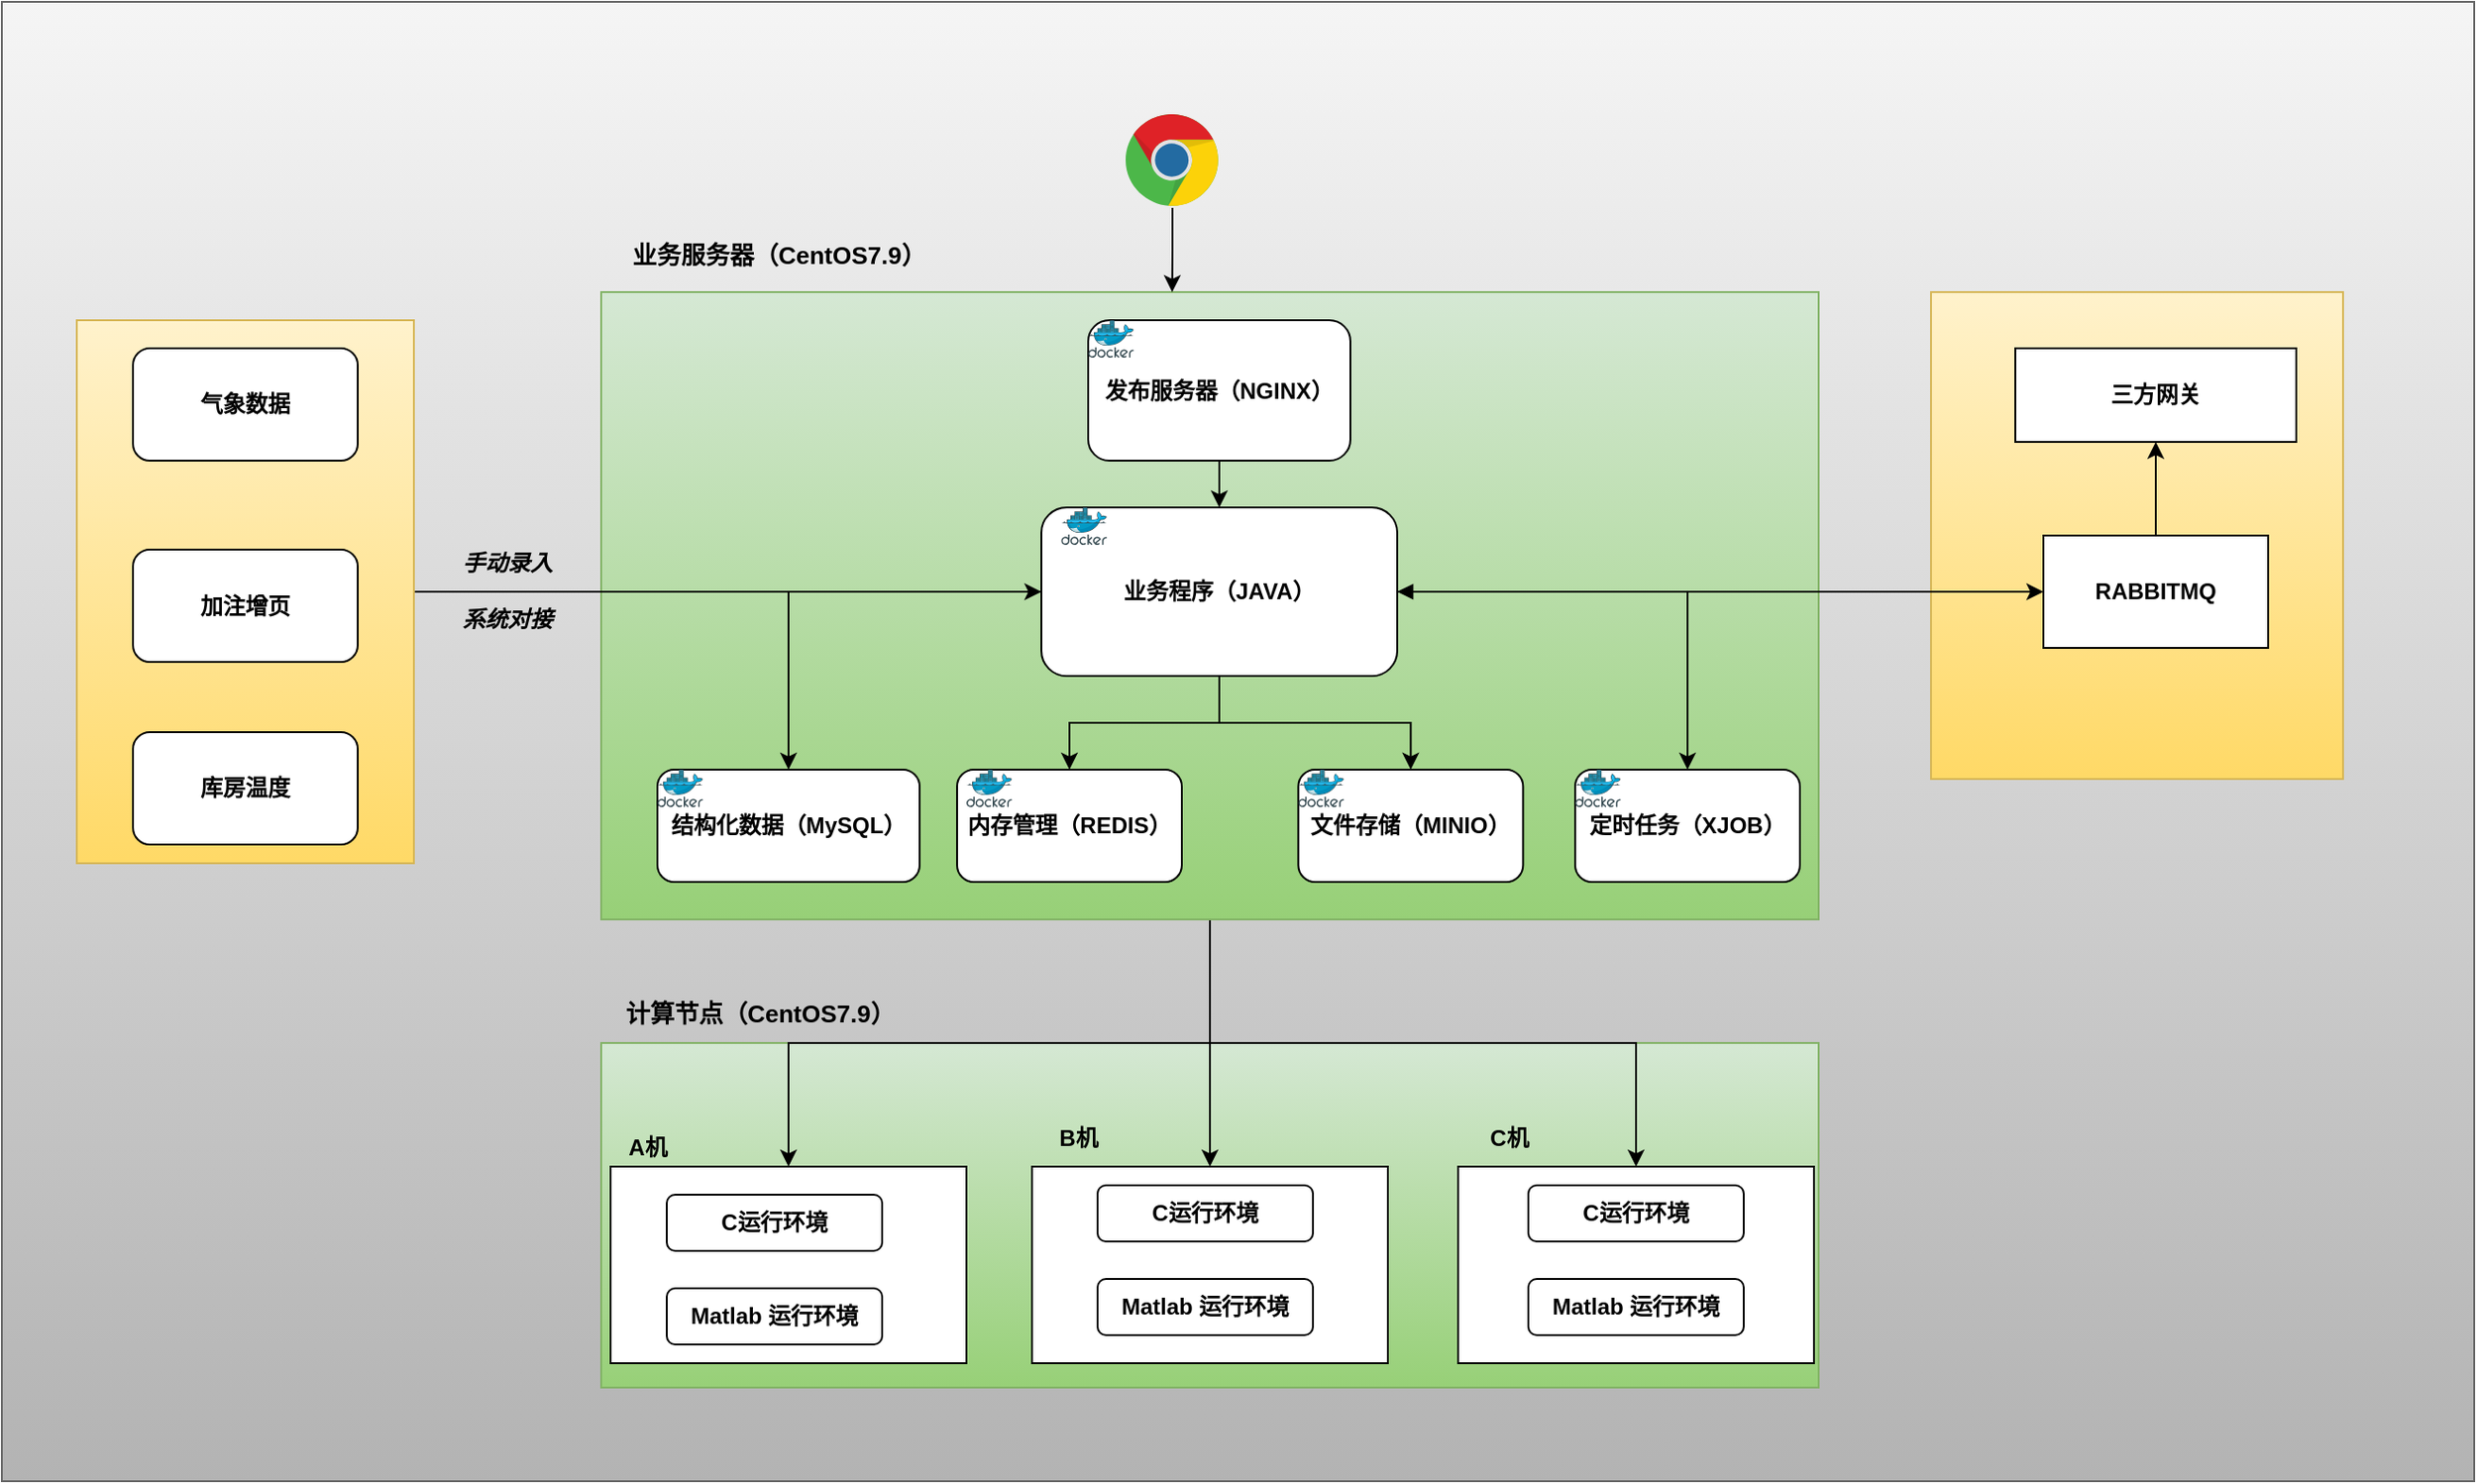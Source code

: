 <mxfile version="24.4.4" type="github">
  <diagram name="第 1 页" id="W5Wc3xfpr3VdIwrCJjXk">
    <mxGraphModel dx="2261" dy="779" grid="1" gridSize="10" guides="1" tooltips="1" connect="1" arrows="1" fold="1" page="1" pageScale="1" pageWidth="827" pageHeight="1169" math="0" shadow="0">
      <root>
        <mxCell id="0" />
        <mxCell id="1" parent="0" />
        <mxCell id="zvQz8MGQaPYygYlWFjFh-71" value="" style="rounded=0;whiteSpace=wrap;html=1;fillColor=#f5f5f5;strokeColor=#666666;gradientColor=#b3b3b3;" vertex="1" parent="1">
          <mxGeometry x="-410" y="50" width="1320" height="790" as="geometry" />
        </mxCell>
        <mxCell id="zvQz8MGQaPYygYlWFjFh-60" value="" style="rounded=0;whiteSpace=wrap;html=1;fillColor=#d5e8d4;strokeColor=#82b366;gradientColor=#97d077;" vertex="1" parent="1">
          <mxGeometry x="-90" y="606" width="650" height="184" as="geometry" />
        </mxCell>
        <mxCell id="zvQz8MGQaPYygYlWFjFh-53" value="" style="rounded=0;whiteSpace=wrap;html=1;fillColor=#fff2cc;strokeColor=#d6b656;gradientColor=#ffd966;" vertex="1" parent="1">
          <mxGeometry x="620" y="205" width="220" height="260" as="geometry" />
        </mxCell>
        <mxCell id="zvQz8MGQaPYygYlWFjFh-48" style="edgeStyle=orthogonalEdgeStyle;rounded=0;orthogonalLoop=1;jettySize=auto;html=1;entryX=0.5;entryY=0;entryDx=0;entryDy=0;" edge="1" parent="1" source="zvQz8MGQaPYygYlWFjFh-3" target="zvQz8MGQaPYygYlWFjFh-39">
          <mxGeometry relative="1" as="geometry" />
        </mxCell>
        <mxCell id="zvQz8MGQaPYygYlWFjFh-49" style="edgeStyle=orthogonalEdgeStyle;rounded=0;orthogonalLoop=1;jettySize=auto;html=1;" edge="1" parent="1" source="zvQz8MGQaPYygYlWFjFh-3" target="zvQz8MGQaPYygYlWFjFh-43">
          <mxGeometry relative="1" as="geometry" />
        </mxCell>
        <mxCell id="zvQz8MGQaPYygYlWFjFh-59" style="edgeStyle=orthogonalEdgeStyle;rounded=0;orthogonalLoop=1;jettySize=auto;html=1;entryX=0.5;entryY=0;entryDx=0;entryDy=0;" edge="1" parent="1" source="zvQz8MGQaPYygYlWFjFh-3" target="zvQz8MGQaPYygYlWFjFh-34">
          <mxGeometry relative="1" as="geometry" />
        </mxCell>
        <mxCell id="zvQz8MGQaPYygYlWFjFh-3" value="" style="rounded=0;whiteSpace=wrap;html=1;fillColor=#d5e8d4;strokeColor=#82b366;gradientColor=#97d077;" vertex="1" parent="1">
          <mxGeometry x="-90" y="205" width="650" height="335" as="geometry" />
        </mxCell>
        <mxCell id="zvQz8MGQaPYygYlWFjFh-1" value="" style="dashed=0;outlineConnect=0;html=1;align=center;labelPosition=center;verticalLabelPosition=bottom;verticalAlign=top;shape=mxgraph.weblogos.chrome" vertex="1" parent="1">
          <mxGeometry x="190" y="110" width="50" height="50" as="geometry" />
        </mxCell>
        <mxCell id="zvQz8MGQaPYygYlWFjFh-4" value="业务服务器（CentOS7.9）" style="text;html=1;align=center;verticalAlign=middle;whiteSpace=wrap;rounded=0;fontStyle=1;fontSize=13;" vertex="1" parent="1">
          <mxGeometry x="-80" y="170" width="170" height="30" as="geometry" />
        </mxCell>
        <mxCell id="zvQz8MGQaPYygYlWFjFh-29" style="edgeStyle=orthogonalEdgeStyle;rounded=0;orthogonalLoop=1;jettySize=auto;html=1;" edge="1" parent="1" source="zvQz8MGQaPYygYlWFjFh-5" target="zvQz8MGQaPYygYlWFjFh-6">
          <mxGeometry relative="1" as="geometry" />
        </mxCell>
        <mxCell id="zvQz8MGQaPYygYlWFjFh-5" value="发布服务器（NGINX）" style="rounded=1;whiteSpace=wrap;html=1;fontStyle=1" vertex="1" parent="1">
          <mxGeometry x="170" y="220" width="140" height="75" as="geometry" />
        </mxCell>
        <mxCell id="zvQz8MGQaPYygYlWFjFh-30" style="edgeStyle=orthogonalEdgeStyle;rounded=0;orthogonalLoop=1;jettySize=auto;html=1;" edge="1" parent="1" source="zvQz8MGQaPYygYlWFjFh-6" target="zvQz8MGQaPYygYlWFjFh-9">
          <mxGeometry relative="1" as="geometry" />
        </mxCell>
        <mxCell id="zvQz8MGQaPYygYlWFjFh-31" style="edgeStyle=orthogonalEdgeStyle;rounded=0;orthogonalLoop=1;jettySize=auto;html=1;" edge="1" parent="1" source="zvQz8MGQaPYygYlWFjFh-6" target="zvQz8MGQaPYygYlWFjFh-12">
          <mxGeometry relative="1" as="geometry" />
        </mxCell>
        <mxCell id="zvQz8MGQaPYygYlWFjFh-32" style="edgeStyle=orthogonalEdgeStyle;rounded=0;orthogonalLoop=1;jettySize=auto;html=1;" edge="1" parent="1" source="zvQz8MGQaPYygYlWFjFh-6" target="zvQz8MGQaPYygYlWFjFh-14">
          <mxGeometry relative="1" as="geometry" />
        </mxCell>
        <mxCell id="zvQz8MGQaPYygYlWFjFh-33" style="edgeStyle=orthogonalEdgeStyle;rounded=0;orthogonalLoop=1;jettySize=auto;html=1;entryX=0.5;entryY=0;entryDx=0;entryDy=0;" edge="1" parent="1" source="zvQz8MGQaPYygYlWFjFh-6" target="zvQz8MGQaPYygYlWFjFh-22">
          <mxGeometry relative="1" as="geometry" />
        </mxCell>
        <mxCell id="zvQz8MGQaPYygYlWFjFh-55" style="edgeStyle=orthogonalEdgeStyle;rounded=0;orthogonalLoop=1;jettySize=auto;html=1;startArrow=block;startFill=1;" edge="1" parent="1" source="zvQz8MGQaPYygYlWFjFh-6" target="zvQz8MGQaPYygYlWFjFh-52">
          <mxGeometry relative="1" as="geometry" />
        </mxCell>
        <mxCell id="zvQz8MGQaPYygYlWFjFh-6" value="业务程序（JAVA）" style="rounded=1;whiteSpace=wrap;html=1;fontStyle=1" vertex="1" parent="1">
          <mxGeometry x="145" y="320" width="190" height="90" as="geometry" />
        </mxCell>
        <mxCell id="zvQz8MGQaPYygYlWFjFh-7" value="" style="image;sketch=0;aspect=fixed;html=1;points=[];align=center;fontSize=12;image=img/lib/mscae/Docker.svg;" vertex="1" parent="1">
          <mxGeometry x="170" y="220" width="24.39" height="20" as="geometry" />
        </mxCell>
        <mxCell id="zvQz8MGQaPYygYlWFjFh-8" value="" style="image;sketch=0;aspect=fixed;html=1;points=[];align=center;fontSize=12;image=img/lib/mscae/Docker.svg;" vertex="1" parent="1">
          <mxGeometry x="155.61" y="320" width="24.39" height="20" as="geometry" />
        </mxCell>
        <mxCell id="zvQz8MGQaPYygYlWFjFh-9" value="结构化数据（MySQL）" style="rounded=1;whiteSpace=wrap;html=1;fontStyle=1" vertex="1" parent="1">
          <mxGeometry x="-60" y="460" width="140" height="60" as="geometry" />
        </mxCell>
        <mxCell id="zvQz8MGQaPYygYlWFjFh-12" value="内存管理（REDIS）" style="rounded=1;whiteSpace=wrap;html=1;fontStyle=1" vertex="1" parent="1">
          <mxGeometry x="100" y="460" width="120" height="60" as="geometry" />
        </mxCell>
        <mxCell id="zvQz8MGQaPYygYlWFjFh-14" value="文件存储（MINIO）" style="rounded=1;whiteSpace=wrap;html=1;fontStyle=1" vertex="1" parent="1">
          <mxGeometry x="282.19" y="460" width="120" height="60" as="geometry" />
        </mxCell>
        <mxCell id="zvQz8MGQaPYygYlWFjFh-16" value="" style="image;sketch=0;aspect=fixed;html=1;points=[];align=center;fontSize=12;image=img/lib/mscae/Docker.svg;" vertex="1" parent="1">
          <mxGeometry x="-60" y="460" width="24.39" height="20" as="geometry" />
        </mxCell>
        <mxCell id="zvQz8MGQaPYygYlWFjFh-17" value="" style="image;sketch=0;aspect=fixed;html=1;points=[];align=center;fontSize=12;image=img/lib/mscae/Docker.svg;" vertex="1" parent="1">
          <mxGeometry x="105" y="460" width="24.39" height="20" as="geometry" />
        </mxCell>
        <mxCell id="zvQz8MGQaPYygYlWFjFh-18" value="" style="image;sketch=0;aspect=fixed;html=1;points=[];align=center;fontSize=12;image=img/lib/mscae/Docker.svg;" vertex="1" parent="1">
          <mxGeometry x="282.19" y="460" width="24.39" height="20" as="geometry" />
        </mxCell>
        <mxCell id="zvQz8MGQaPYygYlWFjFh-22" value="定时任务（XJOB）" style="rounded=1;whiteSpace=wrap;html=1;fontStyle=1" vertex="1" parent="1">
          <mxGeometry x="430" y="460" width="120" height="60" as="geometry" />
        </mxCell>
        <mxCell id="zvQz8MGQaPYygYlWFjFh-24" value="" style="image;sketch=0;aspect=fixed;html=1;points=[];align=center;fontSize=12;image=img/lib/mscae/Docker.svg;" vertex="1" parent="1">
          <mxGeometry x="430" y="460" width="24.39" height="20" as="geometry" />
        </mxCell>
        <mxCell id="zvQz8MGQaPYygYlWFjFh-27" style="edgeStyle=orthogonalEdgeStyle;rounded=0;orthogonalLoop=1;jettySize=auto;html=1;entryX=0.469;entryY=0;entryDx=0;entryDy=0;entryPerimeter=0;" edge="1" parent="1" source="zvQz8MGQaPYygYlWFjFh-1" target="zvQz8MGQaPYygYlWFjFh-3">
          <mxGeometry relative="1" as="geometry" />
        </mxCell>
        <mxCell id="zvQz8MGQaPYygYlWFjFh-34" value="" style="rounded=0;whiteSpace=wrap;html=1;" vertex="1" parent="1">
          <mxGeometry x="-85" y="672" width="190" height="105" as="geometry" />
        </mxCell>
        <mxCell id="zvQz8MGQaPYygYlWFjFh-35" value="A机" style="text;html=1;align=center;verticalAlign=middle;whiteSpace=wrap;rounded=0;fontStyle=1" vertex="1" parent="1">
          <mxGeometry x="-90" y="652" width="50" height="20" as="geometry" />
        </mxCell>
        <mxCell id="zvQz8MGQaPYygYlWFjFh-37" value="C运行环境" style="rounded=1;whiteSpace=wrap;html=1;fontStyle=1" vertex="1" parent="1">
          <mxGeometry x="-55" y="687" width="115" height="30" as="geometry" />
        </mxCell>
        <mxCell id="zvQz8MGQaPYygYlWFjFh-38" value="Matlab 运行环境" style="rounded=1;whiteSpace=wrap;html=1;fontStyle=1" vertex="1" parent="1">
          <mxGeometry x="-55" y="737" width="115" height="30" as="geometry" />
        </mxCell>
        <mxCell id="zvQz8MGQaPYygYlWFjFh-39" value="" style="rounded=0;whiteSpace=wrap;html=1;" vertex="1" parent="1">
          <mxGeometry x="140" y="672" width="190" height="105" as="geometry" />
        </mxCell>
        <mxCell id="zvQz8MGQaPYygYlWFjFh-40" value="B机" style="text;html=1;align=center;verticalAlign=middle;whiteSpace=wrap;rounded=0;fontStyle=1" vertex="1" parent="1">
          <mxGeometry x="140" y="647" width="50" height="20" as="geometry" />
        </mxCell>
        <mxCell id="zvQz8MGQaPYygYlWFjFh-41" value="C运行环境" style="rounded=1;whiteSpace=wrap;html=1;fontStyle=1" vertex="1" parent="1">
          <mxGeometry x="175" y="682" width="115" height="30" as="geometry" />
        </mxCell>
        <mxCell id="zvQz8MGQaPYygYlWFjFh-42" value="Matlab 运行环境" style="rounded=1;whiteSpace=wrap;html=1;fontStyle=1" vertex="1" parent="1">
          <mxGeometry x="175" y="732" width="115" height="30" as="geometry" />
        </mxCell>
        <mxCell id="zvQz8MGQaPYygYlWFjFh-43" value="" style="rounded=0;whiteSpace=wrap;html=1;" vertex="1" parent="1">
          <mxGeometry x="367.5" y="672" width="190" height="105" as="geometry" />
        </mxCell>
        <mxCell id="zvQz8MGQaPYygYlWFjFh-44" value="C机" style="text;html=1;align=center;verticalAlign=middle;whiteSpace=wrap;rounded=0;fontStyle=1" vertex="1" parent="1">
          <mxGeometry x="370" y="647" width="50" height="20" as="geometry" />
        </mxCell>
        <mxCell id="zvQz8MGQaPYygYlWFjFh-45" value="C运行环境" style="rounded=1;whiteSpace=wrap;html=1;fontStyle=1" vertex="1" parent="1">
          <mxGeometry x="405" y="682" width="115" height="30" as="geometry" />
        </mxCell>
        <mxCell id="zvQz8MGQaPYygYlWFjFh-46" value="Matlab 运行环境" style="rounded=1;whiteSpace=wrap;html=1;fontStyle=1" vertex="1" parent="1">
          <mxGeometry x="405" y="732" width="115" height="30" as="geometry" />
        </mxCell>
        <mxCell id="zvQz8MGQaPYygYlWFjFh-57" style="edgeStyle=orthogonalEdgeStyle;rounded=0;orthogonalLoop=1;jettySize=auto;html=1;" edge="1" parent="1" source="zvQz8MGQaPYygYlWFjFh-52" target="zvQz8MGQaPYygYlWFjFh-54">
          <mxGeometry relative="1" as="geometry" />
        </mxCell>
        <mxCell id="zvQz8MGQaPYygYlWFjFh-52" value="RABBITMQ" style="rounded=0;whiteSpace=wrap;html=1;fontStyle=1" vertex="1" parent="1">
          <mxGeometry x="680" y="335" width="120" height="60" as="geometry" />
        </mxCell>
        <mxCell id="zvQz8MGQaPYygYlWFjFh-54" value="三方网关" style="rounded=0;whiteSpace=wrap;html=1;fontStyle=1" vertex="1" parent="1">
          <mxGeometry x="665" y="235" width="150" height="50" as="geometry" />
        </mxCell>
        <mxCell id="zvQz8MGQaPYygYlWFjFh-61" value="计算节点（CentOS7.9）" style="text;html=1;align=center;verticalAlign=middle;whiteSpace=wrap;rounded=0;fontStyle=1;fontSize=13;" vertex="1" parent="1">
          <mxGeometry x="-90" y="575" width="170" height="30" as="geometry" />
        </mxCell>
        <mxCell id="zvQz8MGQaPYygYlWFjFh-66" style="edgeStyle=orthogonalEdgeStyle;rounded=0;orthogonalLoop=1;jettySize=auto;html=1;" edge="1" parent="1" source="zvQz8MGQaPYygYlWFjFh-62" target="zvQz8MGQaPYygYlWFjFh-6">
          <mxGeometry relative="1" as="geometry" />
        </mxCell>
        <mxCell id="zvQz8MGQaPYygYlWFjFh-62" value="" style="rounded=0;whiteSpace=wrap;html=1;fillColor=#fff2cc;strokeColor=#d6b656;gradientColor=#ffd966;" vertex="1" parent="1">
          <mxGeometry x="-370" y="220" width="180" height="290" as="geometry" />
        </mxCell>
        <mxCell id="zvQz8MGQaPYygYlWFjFh-63" value="气象数据" style="rounded=1;whiteSpace=wrap;html=1;fontStyle=1" vertex="1" parent="1">
          <mxGeometry x="-340" y="235" width="120" height="60" as="geometry" />
        </mxCell>
        <mxCell id="zvQz8MGQaPYygYlWFjFh-64" value="加注增页" style="rounded=1;whiteSpace=wrap;html=1;fontStyle=1" vertex="1" parent="1">
          <mxGeometry x="-340" y="342.5" width="120" height="60" as="geometry" />
        </mxCell>
        <mxCell id="zvQz8MGQaPYygYlWFjFh-65" value="库房温度" style="rounded=1;whiteSpace=wrap;html=1;fontStyle=1" vertex="1" parent="1">
          <mxGeometry x="-340" y="440" width="120" height="60" as="geometry" />
        </mxCell>
        <mxCell id="zvQz8MGQaPYygYlWFjFh-67" value="手动录入" style="text;html=1;align=center;verticalAlign=middle;whiteSpace=wrap;rounded=0;fontStyle=3" vertex="1" parent="1">
          <mxGeometry x="-170" y="335" width="60" height="30" as="geometry" />
        </mxCell>
        <mxCell id="zvQz8MGQaPYygYlWFjFh-69" value="系统对接" style="text;html=1;align=center;verticalAlign=middle;whiteSpace=wrap;rounded=0;fontStyle=3" vertex="1" parent="1">
          <mxGeometry x="-170" y="365" width="60" height="30" as="geometry" />
        </mxCell>
      </root>
    </mxGraphModel>
  </diagram>
</mxfile>
